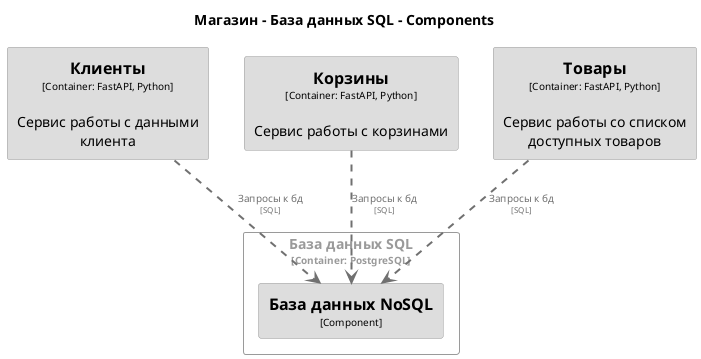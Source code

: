 @startuml
set separator none
title Магазин - База данных SQL - Components

top to bottom direction

skinparam {
  arrowFontSize 10
  defaultTextAlignment center
  wrapWidth 200
  maxMessageSize 100
}

hide stereotype

skinparam rectangle<<Магазин.БазаданныхSQL.БазаданныхNoSQL>> {
  BackgroundColor #dddddd
  FontColor #000000
  BorderColor #9a9a9a
  shadowing false
}
skinparam rectangle<<Магазин.Клиенты>> {
  BackgroundColor #dddddd
  FontColor #000000
  BorderColor #9a9a9a
  shadowing false
}
skinparam rectangle<<Магазин.Корзины>> {
  BackgroundColor #dddddd
  FontColor #000000
  BorderColor #9a9a9a
  shadowing false
}
skinparam rectangle<<Магазин.Товары>> {
  BackgroundColor #dddddd
  FontColor #000000
  BorderColor #9a9a9a
  shadowing false
}
skinparam rectangle<<Магазин.БазаданныхSQL>> {
  BorderColor #9a9a9a
  FontColor #9a9a9a
  shadowing false
}

rectangle "==Клиенты\n<size:10>[Container: FastAPI, Python]</size>\n\nСервис работы с данными клиента" <<Магазин.Клиенты>> as Магазин.Клиенты
rectangle "==Корзины\n<size:10>[Container: FastAPI, Python]</size>\n\nСервис работы с корзинами" <<Магазин.Корзины>> as Магазин.Корзины
rectangle "==Товары\n<size:10>[Container: FastAPI, Python]</size>\n\nСервис работы со списком доступных товаров" <<Магазин.Товары>> as Магазин.Товары

rectangle "База данных SQL\n<size:10>[Container: PostgreSQL]</size>" <<Магазин.БазаданныхSQL>> {
  rectangle "==База данных NoSQL\n<size:10>[Component]</size>" <<Магазин.БазаданныхSQL.БазаданныхNoSQL>> as Магазин.БазаданныхSQL.БазаданныхNoSQL
}

Магазин.Клиенты .[#707070,thickness=2].> Магазин.БазаданныхSQL.БазаданныхNoSQL : "<color:#707070>Запросы к бд\n<color:#707070><size:8>[SQL]</size>"
Магазин.Корзины .[#707070,thickness=2].> Магазин.БазаданныхSQL.БазаданныхNoSQL : "<color:#707070>Запросы к бд\n<color:#707070><size:8>[SQL]</size>"
Магазин.Товары .[#707070,thickness=2].> Магазин.БазаданныхSQL.БазаданныхNoSQL : "<color:#707070>Запросы к бд\n<color:#707070><size:8>[SQL]</size>"
@enduml